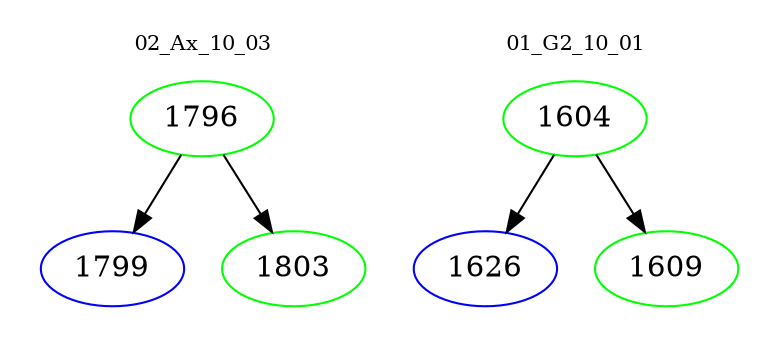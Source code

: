 digraph{
subgraph cluster_0 {
color = white
label = "02_Ax_10_03";
fontsize=10;
T0_1796 [label="1796", color="green"]
T0_1796 -> T0_1799 [color="black"]
T0_1799 [label="1799", color="blue"]
T0_1796 -> T0_1803 [color="black"]
T0_1803 [label="1803", color="green"]
}
subgraph cluster_1 {
color = white
label = "01_G2_10_01";
fontsize=10;
T1_1604 [label="1604", color="green"]
T1_1604 -> T1_1626 [color="black"]
T1_1626 [label="1626", color="blue"]
T1_1604 -> T1_1609 [color="black"]
T1_1609 [label="1609", color="green"]
}
}
